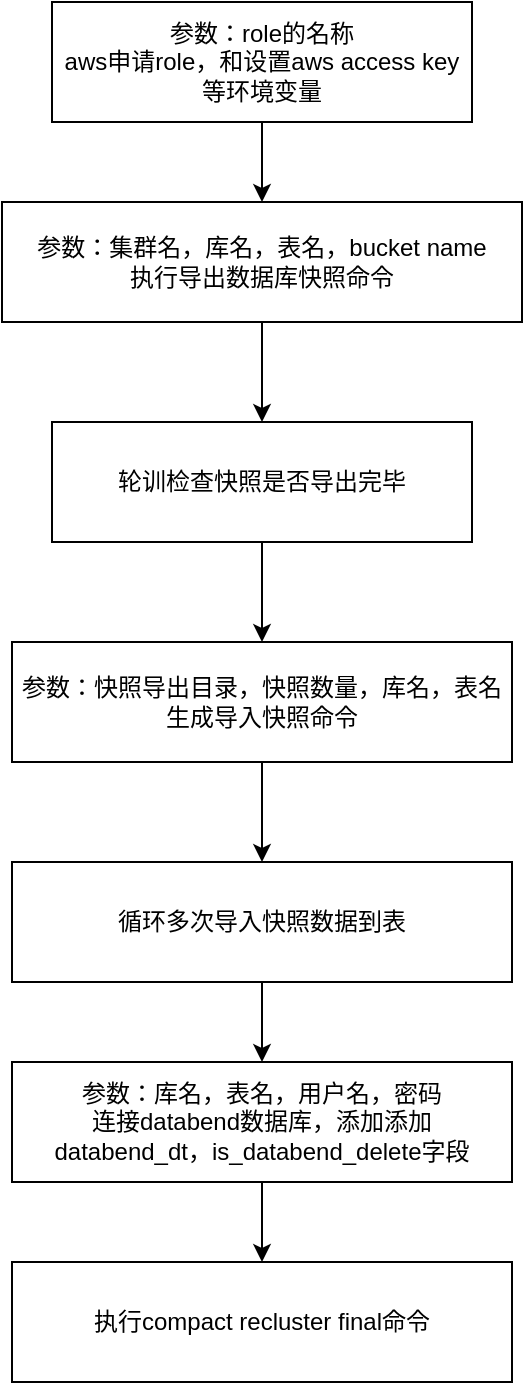 <mxfile version="27.2.0">
  <diagram name="第 1 页" id="JdthtG33Z8Bfilth4-Pt">
    <mxGraphModel dx="1234" dy="763" grid="1" gridSize="10" guides="1" tooltips="1" connect="1" arrows="1" fold="1" page="1" pageScale="1" pageWidth="1654" pageHeight="1169" math="0" shadow="0">
      <root>
        <mxCell id="0" />
        <mxCell id="1" parent="0" />
        <mxCell id="mJ7DN0NJPm78vNrxPyQj-7" style="edgeStyle=orthogonalEdgeStyle;rounded=0;orthogonalLoop=1;jettySize=auto;html=1;exitX=0.5;exitY=1;exitDx=0;exitDy=0;entryX=0.5;entryY=0;entryDx=0;entryDy=0;" edge="1" parent="1" source="mJ7DN0NJPm78vNrxPyQj-1" target="mJ7DN0NJPm78vNrxPyQj-3">
          <mxGeometry relative="1" as="geometry" />
        </mxCell>
        <mxCell id="mJ7DN0NJPm78vNrxPyQj-1" value="参数：role的名称&lt;br&gt;aws申请role，和设置aws access key等环境变量" style="rounded=0;whiteSpace=wrap;html=1;" vertex="1" parent="1">
          <mxGeometry x="555" y="80" width="210" height="60" as="geometry" />
        </mxCell>
        <mxCell id="mJ7DN0NJPm78vNrxPyQj-8" style="edgeStyle=orthogonalEdgeStyle;rounded=0;orthogonalLoop=1;jettySize=auto;html=1;exitX=0.5;exitY=1;exitDx=0;exitDy=0;entryX=0.5;entryY=0;entryDx=0;entryDy=0;" edge="1" parent="1" source="mJ7DN0NJPm78vNrxPyQj-3" target="mJ7DN0NJPm78vNrxPyQj-4">
          <mxGeometry relative="1" as="geometry" />
        </mxCell>
        <mxCell id="mJ7DN0NJPm78vNrxPyQj-3" value="参数：集群名，库名，表名，bucket name&lt;br&gt;执行导出数据库快照命令" style="rounded=0;whiteSpace=wrap;html=1;" vertex="1" parent="1">
          <mxGeometry x="530" y="180" width="260" height="60" as="geometry" />
        </mxCell>
        <mxCell id="mJ7DN0NJPm78vNrxPyQj-9" style="edgeStyle=orthogonalEdgeStyle;rounded=0;orthogonalLoop=1;jettySize=auto;html=1;exitX=0.5;exitY=1;exitDx=0;exitDy=0;" edge="1" parent="1" source="mJ7DN0NJPm78vNrxPyQj-4" target="mJ7DN0NJPm78vNrxPyQj-5">
          <mxGeometry relative="1" as="geometry" />
        </mxCell>
        <mxCell id="mJ7DN0NJPm78vNrxPyQj-4" value="轮训检查快照是否导出完毕" style="rounded=0;whiteSpace=wrap;html=1;" vertex="1" parent="1">
          <mxGeometry x="555" y="290" width="210" height="60" as="geometry" />
        </mxCell>
        <mxCell id="mJ7DN0NJPm78vNrxPyQj-10" style="edgeStyle=orthogonalEdgeStyle;rounded=0;orthogonalLoop=1;jettySize=auto;html=1;exitX=0.5;exitY=1;exitDx=0;exitDy=0;entryX=0.5;entryY=0;entryDx=0;entryDy=0;" edge="1" parent="1" source="mJ7DN0NJPm78vNrxPyQj-5" target="mJ7DN0NJPm78vNrxPyQj-6">
          <mxGeometry relative="1" as="geometry" />
        </mxCell>
        <mxCell id="mJ7DN0NJPm78vNrxPyQj-5" value="参数：快照导出目录，快照数量，库名，表名&lt;br&gt;生成导入快照命令" style="rounded=0;whiteSpace=wrap;html=1;" vertex="1" parent="1">
          <mxGeometry x="535" y="400" width="250" height="60" as="geometry" />
        </mxCell>
        <mxCell id="mJ7DN0NJPm78vNrxPyQj-14" style="edgeStyle=orthogonalEdgeStyle;rounded=0;orthogonalLoop=1;jettySize=auto;html=1;exitX=0.5;exitY=1;exitDx=0;exitDy=0;entryX=0.5;entryY=0;entryDx=0;entryDy=0;" edge="1" parent="1" source="mJ7DN0NJPm78vNrxPyQj-6" target="mJ7DN0NJPm78vNrxPyQj-12">
          <mxGeometry relative="1" as="geometry" />
        </mxCell>
        <mxCell id="mJ7DN0NJPm78vNrxPyQj-6" value="循环多次导入快照数据到表" style="rounded=0;whiteSpace=wrap;html=1;" vertex="1" parent="1">
          <mxGeometry x="535" y="510" width="250" height="60" as="geometry" />
        </mxCell>
        <mxCell id="mJ7DN0NJPm78vNrxPyQj-15" style="edgeStyle=orthogonalEdgeStyle;rounded=0;orthogonalLoop=1;jettySize=auto;html=1;exitX=0.5;exitY=1;exitDx=0;exitDy=0;" edge="1" parent="1" source="mJ7DN0NJPm78vNrxPyQj-12" target="mJ7DN0NJPm78vNrxPyQj-13">
          <mxGeometry relative="1" as="geometry" />
        </mxCell>
        <mxCell id="mJ7DN0NJPm78vNrxPyQj-12" value="参数：库名，表名，用户名，密码&lt;div&gt;连接databend数据库，添加添加databend_dt，is_databend_delete字段&lt;/div&gt;" style="rounded=0;whiteSpace=wrap;html=1;" vertex="1" parent="1">
          <mxGeometry x="535" y="610" width="250" height="60" as="geometry" />
        </mxCell>
        <mxCell id="mJ7DN0NJPm78vNrxPyQj-13" value="执行compact recluster final命令" style="rounded=0;whiteSpace=wrap;html=1;" vertex="1" parent="1">
          <mxGeometry x="535" y="710" width="250" height="60" as="geometry" />
        </mxCell>
      </root>
    </mxGraphModel>
  </diagram>
</mxfile>
